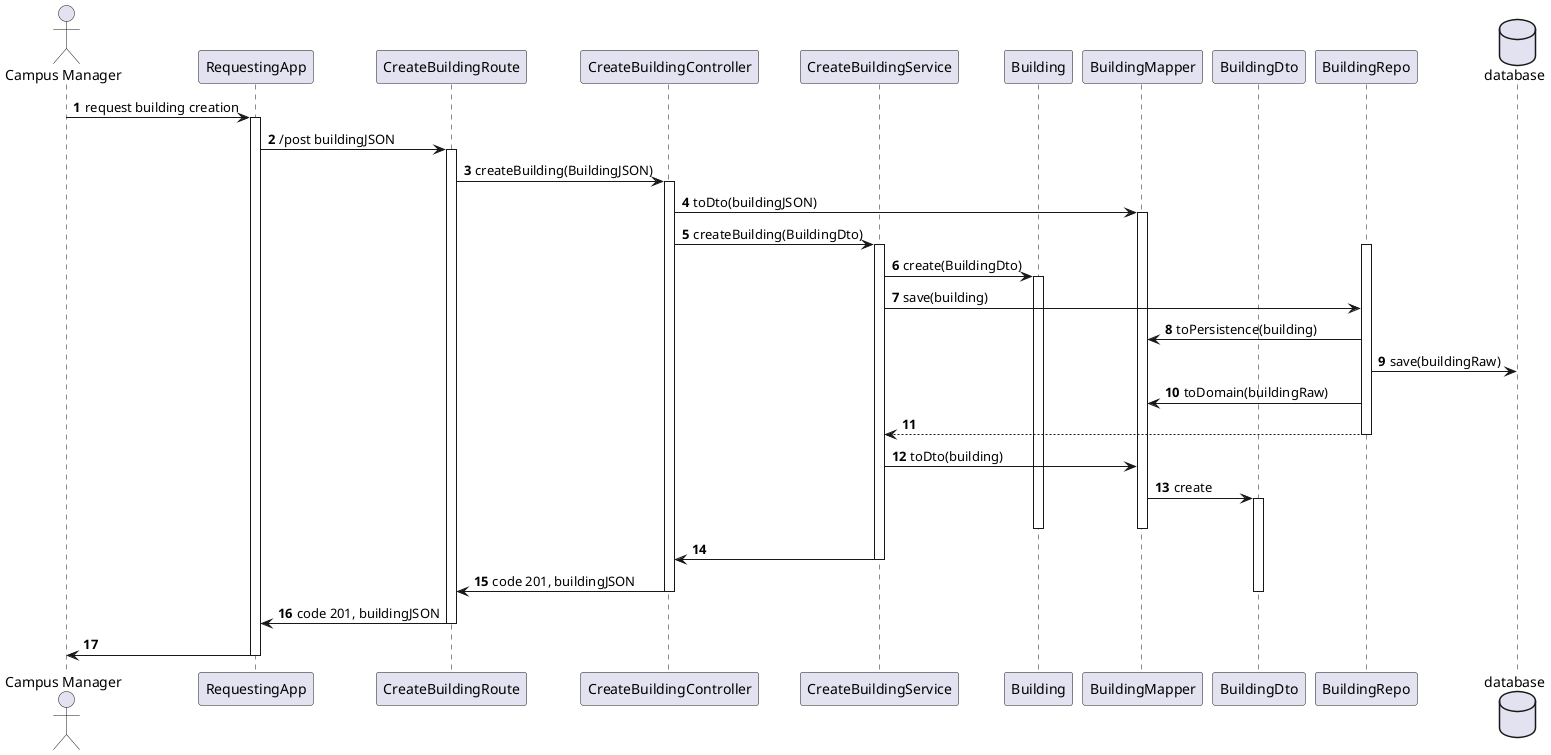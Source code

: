 @startuml sequenceDiagram
'https://plantuml.com/sequence-diagram

autonumber
actor "Campus Manager" as CM

participant RequestingApp
participant CreateBuildingRoute
participant CreateBuildingController
participant CreateBuildingService
participant Building
participant BuildingMapper
participant BuildingDto
participant BuildingRepo
database database


CM -> RequestingApp : request building creation

activate RequestingApp
RequestingApp -> CreateBuildingRoute : /post buildingJSON

activate CreateBuildingRoute
CreateBuildingRoute -> CreateBuildingController : createBuilding(BuildingJSON)

activate CreateBuildingController

CreateBuildingController -> BuildingMapper : toDto(buildingJSON)
activate BuildingMapper

CreateBuildingController -> CreateBuildingService : createBuilding(BuildingDto) 

activate CreateBuildingService
activate BuildingRepo

CreateBuildingService -> Building : create(BuildingDto)
activate Building

CreateBuildingService -> BuildingRepo : save(building)

BuildingRepo -> BuildingMapper : toPersistence(building)

BuildingRepo -> database : save(buildingRaw)

BuildingRepo -> BuildingMapper : toDomain(buildingRaw)

BuildingRepo --> CreateBuildingService
deactivate BuildingRepo

CreateBuildingService -> BuildingMapper : toDto(building)

BuildingMapper -> BuildingDto : create
activate BuildingDto

deactivate Building

deactivate BuildingMapper

CreateBuildingService -> CreateBuildingController
deactivate CreateBuildingService


CreateBuildingController -> CreateBuildingRoute : code 201, buildingJSON
deactivate CreateBuildingController

deactivate BuildingDto

CreateBuildingRoute -> RequestingApp : code 201, buildingJSON
deactivate CreateBuildingRoute

RequestingApp -> CM
deactivate RequestingApp

@enduml